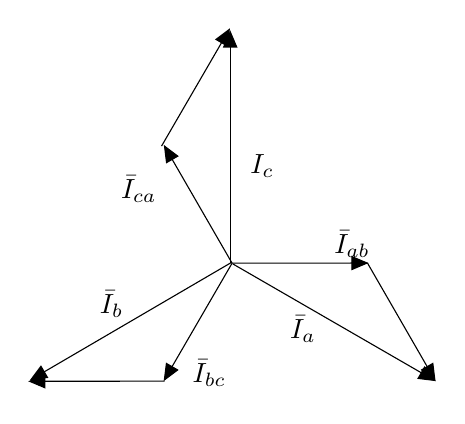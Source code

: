 \begin{tikzpicture}[y=-1cm]
\sf
\draw[arrows=-triangle 45,black] (2.88,2.38) -- (4.613,2.378);
\draw[arrows=-triangle 45,black] (2.88,2.38) -- (2.013,0.878);
\draw[arrows=-triangle 45,black] (2.88,2.38) -- (2.011,3.878);
\draw[arrows=triangle 45-,black] (5.464,3.878) -- (4.598,2.376);
\draw[arrows=-triangle 45,black] (2.889,2.389) -- (5.467,3.878);
\draw[arrows=triangle 45-,black] (0.291,3.88) -- (2.024,3.878);
\draw[arrows=-triangle 45,black] (2.878,2.367) -- (0.311,3.867);
\draw[arrows=triangle 45-,black] (2.853,-0.604) -- (1.984,0.893);
\draw[arrows=-triangle 45,black] (2.856,2.378) -- (2.856,-0.578);
\path (4.056,2.256) node[text=black,anchor=base west] {$\bar{I}_{ab}$};
\path (1.622,3.022) node[text=black,anchor=base east] {$\bar{I}_b$};
\path (2.044,1.556) node[text=black,anchor=base east] {$\bar{I}_{ca}$};
\path (2.989,1.244) node[text=black,anchor=base west] {$I_{c}$};
\path (2.256,3.889) node[text=black,anchor=base west] {$\bar{I}_{bc}$};
\path (4.067,3.333) node[text=black,anchor=base east] {$\bar{I}_a$};

\end{tikzpicture}%

%% Configure (x)emacs for this file ...
%% Local Variables:
%% mode: latex
%% End: